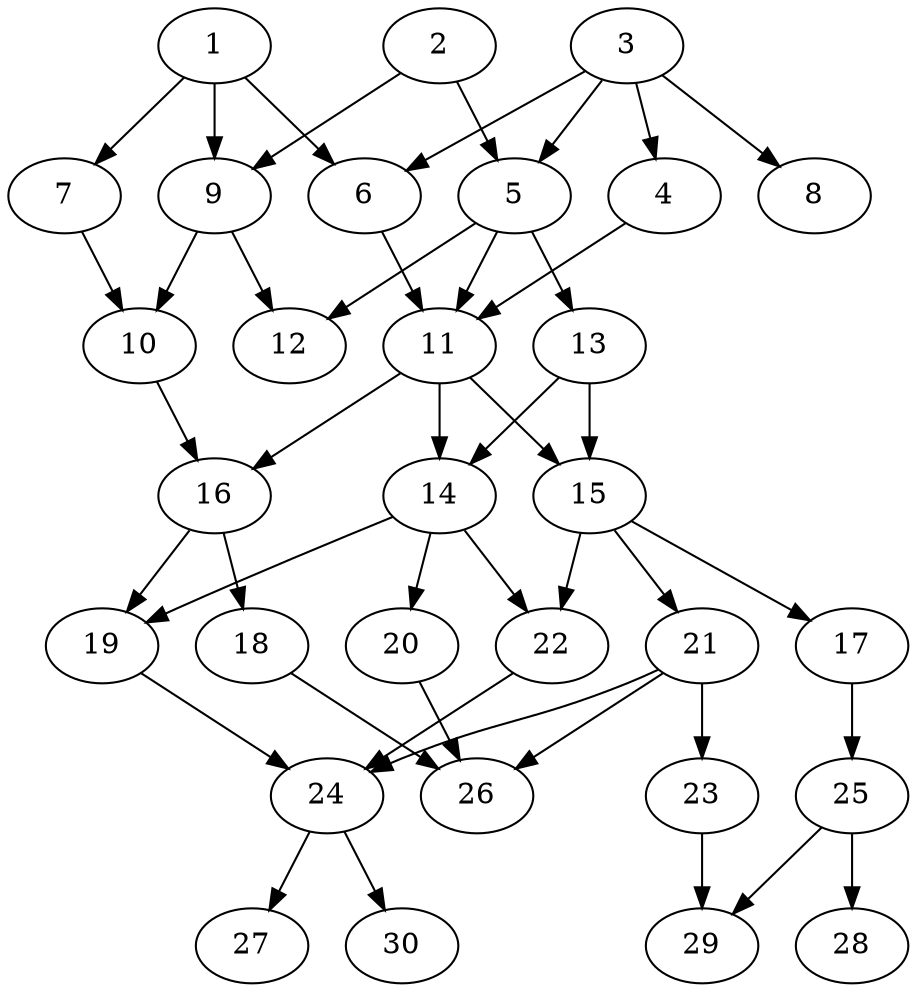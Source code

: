 // DAG automatically generated by daggen at Thu Oct  3 14:04:19 2019
// ./daggen --dot -n 30 --ccr 0.5 --fat 0.5 --regular 0.7 --density 0.5 --mindata 5242880 --maxdata 52428800 
digraph G {
  1 [size="51720192", alpha="0.02", expect_size="25860096"] 
  1 -> 6 [size ="25860096"]
  1 -> 7 [size ="25860096"]
  1 -> 9 [size ="25860096"]
  2 [size="84158464", alpha="0.06", expect_size="42079232"] 
  2 -> 5 [size ="42079232"]
  2 -> 9 [size ="42079232"]
  3 [size="98381824", alpha="0.03", expect_size="49190912"] 
  3 -> 4 [size ="49190912"]
  3 -> 5 [size ="49190912"]
  3 -> 6 [size ="49190912"]
  3 -> 8 [size ="49190912"]
  4 [size="42151936", alpha="0.15", expect_size="21075968"] 
  4 -> 11 [size ="21075968"]
  5 [size="77795328", alpha="0.07", expect_size="38897664"] 
  5 -> 11 [size ="38897664"]
  5 -> 12 [size ="38897664"]
  5 -> 13 [size ="38897664"]
  6 [size="74416128", alpha="0.03", expect_size="37208064"] 
  6 -> 11 [size ="37208064"]
  7 [size="93212672", alpha="0.05", expect_size="46606336"] 
  7 -> 10 [size ="46606336"]
  8 [size="46071808", alpha="0.18", expect_size="23035904"] 
  9 [size="46684160", alpha="0.06", expect_size="23342080"] 
  9 -> 10 [size ="23342080"]
  9 -> 12 [size ="23342080"]
  10 [size="56352768", alpha="0.12", expect_size="28176384"] 
  10 -> 16 [size ="28176384"]
  11 [size="97589248", alpha="0.09", expect_size="48794624"] 
  11 -> 14 [size ="48794624"]
  11 -> 15 [size ="48794624"]
  11 -> 16 [size ="48794624"]
  12 [size="12582912", alpha="0.01", expect_size="6291456"] 
  13 [size="39362560", alpha="0.11", expect_size="19681280"] 
  13 -> 14 [size ="19681280"]
  13 -> 15 [size ="19681280"]
  14 [size="54474752", alpha="0.14", expect_size="27237376"] 
  14 -> 19 [size ="27237376"]
  14 -> 20 [size ="27237376"]
  14 -> 22 [size ="27237376"]
  15 [size="29759488", alpha="0.03", expect_size="14879744"] 
  15 -> 17 [size ="14879744"]
  15 -> 21 [size ="14879744"]
  15 -> 22 [size ="14879744"]
  16 [size="62429184", alpha="0.18", expect_size="31214592"] 
  16 -> 18 [size ="31214592"]
  16 -> 19 [size ="31214592"]
  17 [size="76550144", alpha="0.03", expect_size="38275072"] 
  17 -> 25 [size ="38275072"]
  18 [size="98406400", alpha="0.19", expect_size="49203200"] 
  18 -> 26 [size ="49203200"]
  19 [size="87173120", alpha="0.12", expect_size="43586560"] 
  19 -> 24 [size ="43586560"]
  20 [size="21444608", alpha="0.04", expect_size="10722304"] 
  20 -> 26 [size ="10722304"]
  21 [size="77934592", alpha="0.04", expect_size="38967296"] 
  21 -> 23 [size ="38967296"]
  21 -> 24 [size ="38967296"]
  21 -> 26 [size ="38967296"]
  22 [size="27441152", alpha="0.00", expect_size="13720576"] 
  22 -> 24 [size ="13720576"]
  23 [size="33251328", alpha="0.15", expect_size="16625664"] 
  23 -> 29 [size ="16625664"]
  24 [size="86607872", alpha="0.16", expect_size="43303936"] 
  24 -> 27 [size ="43303936"]
  24 -> 30 [size ="43303936"]
  25 [size="59224064", alpha="0.12", expect_size="29612032"] 
  25 -> 28 [size ="29612032"]
  25 -> 29 [size ="29612032"]
  26 [size="73848832", alpha="0.01", expect_size="36924416"] 
  27 [size="64843776", alpha="0.08", expect_size="32421888"] 
  28 [size="77680640", alpha="0.02", expect_size="38840320"] 
  29 [size="72136704", alpha="0.04", expect_size="36068352"] 
  30 [size="35692544", alpha="0.15", expect_size="17846272"] 
}
